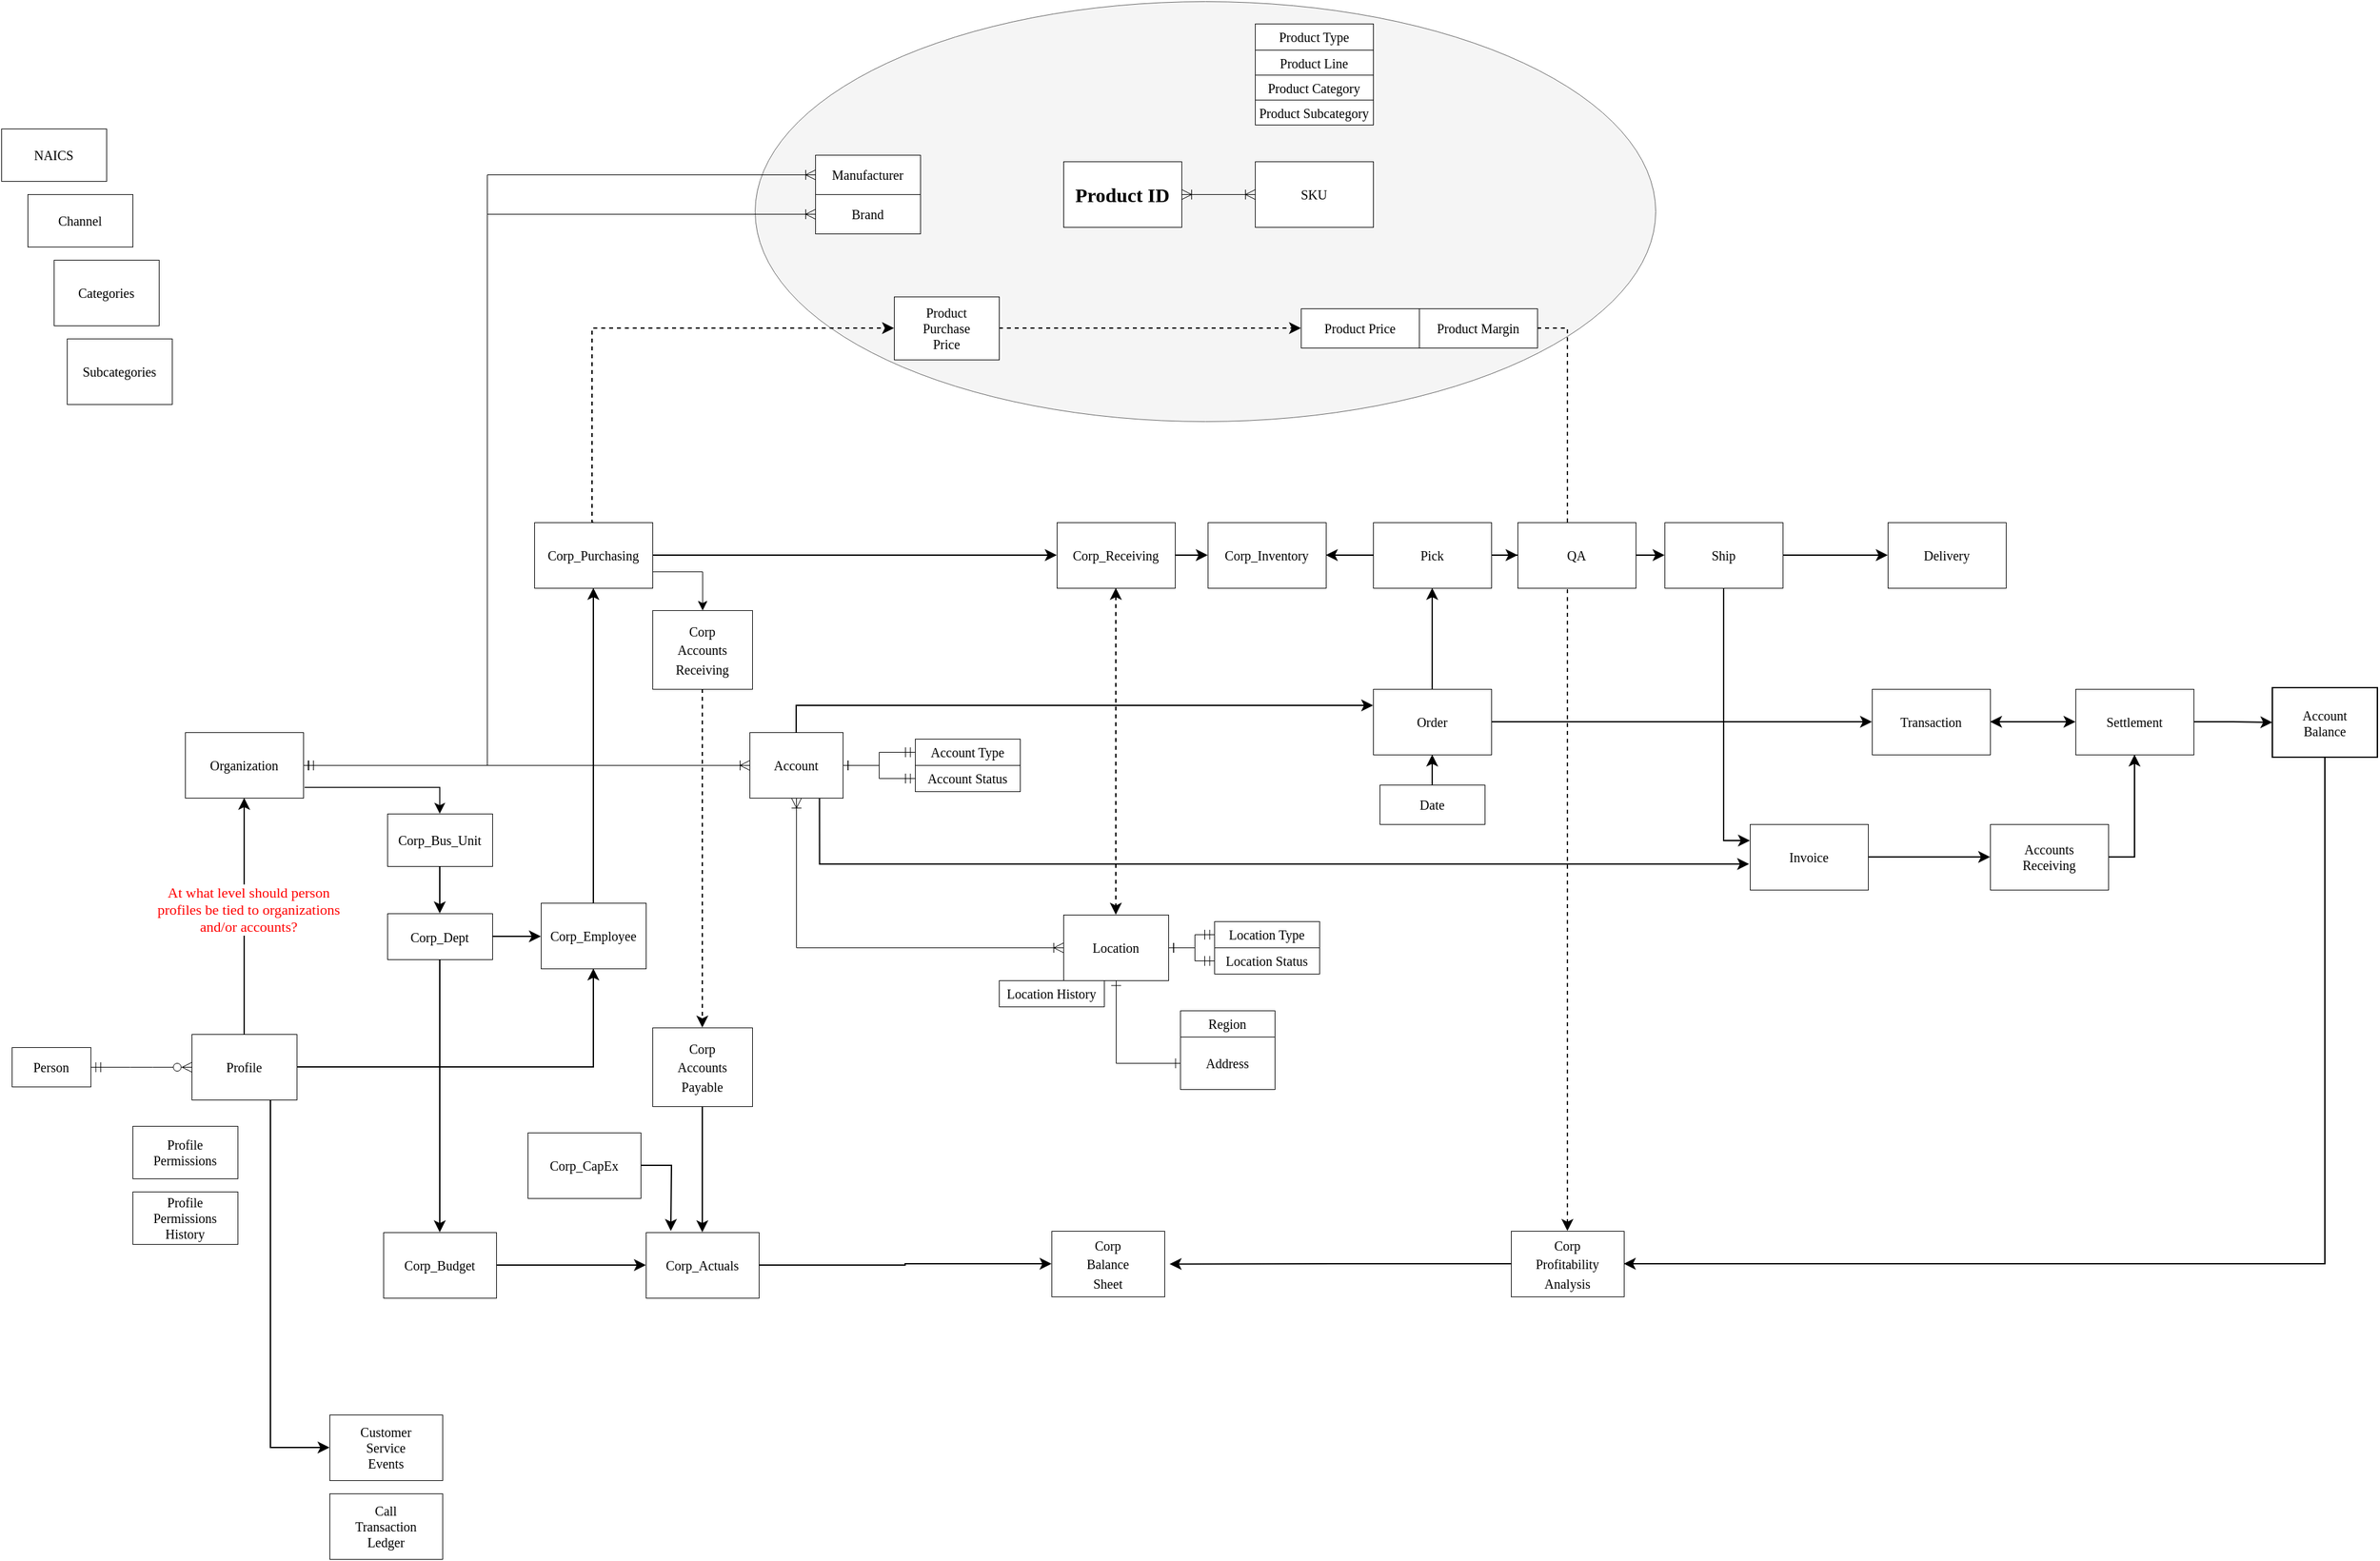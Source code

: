 <mxfile version="24.7.6">
  <diagram name="Conceptual-DM" id="KIrqLjhTBJLKY9A5fa0m">
    <mxGraphModel dx="1358" dy="1911" grid="1" gridSize="10" guides="1" tooltips="1" connect="1" arrows="1" fold="1" page="1" pageScale="1" pageWidth="850" pageHeight="1100" math="0" shadow="0">
      <root>
        <mxCell id="0" />
        <mxCell id="1" parent="0" />
        <mxCell id="O6WFtST-XG4hHvZRbEac-126" value="" style="ellipse;whiteSpace=wrap;html=1;fillColor=#f5f5f5;fontColor=#333333;strokeColor=#666666;strokeWidth=0.5;" vertex="1" parent="1">
          <mxGeometry x="844" y="-777" width="686" height="320" as="geometry" />
        </mxCell>
        <mxCell id="O6WFtST-XG4hHvZRbEac-144" style="edgeStyle=orthogonalEdgeStyle;rounded=0;orthogonalLoop=1;jettySize=auto;html=1;entryX=0;entryY=0.5;entryDx=0;entryDy=0;strokeWidth=0.5;endArrow=ERoneToMany;endFill=0;startArrow=ERoneToMany;startFill=0;" edge="1" parent="1" source="O6WFtST-XG4hHvZRbEac-8" target="O6WFtST-XG4hHvZRbEac-24">
          <mxGeometry relative="1" as="geometry" />
        </mxCell>
        <mxCell id="O6WFtST-XG4hHvZRbEac-8" value="&lt;b&gt;&lt;font style=&quot;font-size: 15px;&quot;&gt;Product ID&lt;/font&gt;&lt;/b&gt;" style="rounded=0;whiteSpace=wrap;html=1;strokeWidth=0.5;fontStyle=0;fontSize=10;fontFamily=Times New Roman;" vertex="1" parent="1">
          <mxGeometry x="1079" y="-655" width="90" height="50" as="geometry" />
        </mxCell>
        <mxCell id="O6WFtST-XG4hHvZRbEac-46" style="edgeStyle=orthogonalEdgeStyle;rounded=0;orthogonalLoop=1;jettySize=auto;html=1;exitX=1;exitY=0.5;exitDx=0;exitDy=0;entryX=0;entryY=0.5;entryDx=0;entryDy=0;startArrow=ERmandOne;startFill=0;endArrow=ERoneToMany;endFill=0;strokeWidth=0.5;" edge="1" parent="1" source="O6WFtST-XG4hHvZRbEac-9" target="O6WFtST-XG4hHvZRbEac-13">
          <mxGeometry relative="1" as="geometry" />
        </mxCell>
        <mxCell id="O6WFtST-XG4hHvZRbEac-71" style="edgeStyle=orthogonalEdgeStyle;rounded=0;orthogonalLoop=1;jettySize=auto;html=1;exitX=1.011;exitY=0.84;exitDx=0;exitDy=0;entryX=0.5;entryY=0;entryDx=0;entryDy=0;strokeWidth=0.75;exitPerimeter=0;" edge="1" parent="1" source="O6WFtST-XG4hHvZRbEac-9" target="O6WFtST-XG4hHvZRbEac-27">
          <mxGeometry relative="1" as="geometry" />
        </mxCell>
        <mxCell id="O6WFtST-XG4hHvZRbEac-9" value="Organization" style="rounded=0;whiteSpace=wrap;html=1;strokeWidth=0.5;fontStyle=0;fontSize=10;fontFamily=Times New Roman;" vertex="1" parent="1">
          <mxGeometry x="410" y="-220" width="90" height="50" as="geometry" />
        </mxCell>
        <mxCell id="O6WFtST-XG4hHvZRbEac-10" value="Person" style="rounded=0;whiteSpace=wrap;html=1;strokeWidth=0.5;fontStyle=0;fontSize=10;fontFamily=Times New Roman;" vertex="1" parent="1">
          <mxGeometry x="278" y="20" width="60" height="30" as="geometry" />
        </mxCell>
        <mxCell id="O6WFtST-XG4hHvZRbEac-87" style="edgeStyle=orthogonalEdgeStyle;rounded=0;orthogonalLoop=1;jettySize=auto;html=1;entryX=0.5;entryY=1;entryDx=0;entryDy=0;" edge="1" parent="1" source="O6WFtST-XG4hHvZRbEac-12" target="O6WFtST-XG4hHvZRbEac-9">
          <mxGeometry relative="1" as="geometry" />
        </mxCell>
        <mxCell id="O6WFtST-XG4hHvZRbEac-88" value="&lt;font color=&quot;#ff0000&quot; face=&quot;Times New Roman&quot;&gt;At what level should person &lt;br&gt;profiles be tied to organizations&lt;br&gt; and/or accounts?&lt;br&gt;&lt;/font&gt;" style="edgeLabel;html=1;align=center;verticalAlign=middle;resizable=0;points=[];" vertex="1" connectable="0" parent="O6WFtST-XG4hHvZRbEac-87">
          <mxGeometry x="0.058" y="-3" relative="1" as="geometry">
            <mxPoint as="offset" />
          </mxGeometry>
        </mxCell>
        <mxCell id="O6WFtST-XG4hHvZRbEac-92" style="edgeStyle=orthogonalEdgeStyle;rounded=0;orthogonalLoop=1;jettySize=auto;html=1;entryX=0.5;entryY=1;entryDx=0;entryDy=0;" edge="1" parent="1" source="O6WFtST-XG4hHvZRbEac-12" target="O6WFtST-XG4hHvZRbEac-25">
          <mxGeometry relative="1" as="geometry" />
        </mxCell>
        <mxCell id="O6WFtST-XG4hHvZRbEac-157" style="edgeStyle=orthogonalEdgeStyle;rounded=0;orthogonalLoop=1;jettySize=auto;html=1;exitX=0.75;exitY=1;exitDx=0;exitDy=0;entryX=0;entryY=0.5;entryDx=0;entryDy=0;" edge="1" parent="1" source="O6WFtST-XG4hHvZRbEac-12" target="O6WFtST-XG4hHvZRbEac-158">
          <mxGeometry relative="1" as="geometry">
            <mxPoint x="474.8" y="330" as="targetPoint" />
          </mxGeometry>
        </mxCell>
        <mxCell id="O6WFtST-XG4hHvZRbEac-12" value="Profile" style="rounded=0;whiteSpace=wrap;html=1;strokeWidth=0.5;fontStyle=0;fontSize=10;fontFamily=Times New Roman;" vertex="1" parent="1">
          <mxGeometry x="415" y="10" width="80" height="50" as="geometry" />
        </mxCell>
        <mxCell id="O6WFtST-XG4hHvZRbEac-49" style="edgeStyle=orthogonalEdgeStyle;rounded=0;orthogonalLoop=1;jettySize=auto;html=1;exitX=1;exitY=0.5;exitDx=0;exitDy=0;startArrow=ERone;startFill=0;strokeWidth=0.5;endArrow=ERmandOne;endFill=0;" edge="1" parent="1" source="O6WFtST-XG4hHvZRbEac-13" target="O6WFtST-XG4hHvZRbEac-41">
          <mxGeometry relative="1" as="geometry" />
        </mxCell>
        <mxCell id="O6WFtST-XG4hHvZRbEac-82" style="edgeStyle=orthogonalEdgeStyle;rounded=0;orthogonalLoop=1;jettySize=auto;html=1;entryX=0;entryY=0.5;entryDx=0;entryDy=0;startArrow=ERoneToMany;startFill=0;endArrow=ERoneToMany;endFill=0;strokeWidth=0.5;exitX=0.5;exitY=1;exitDx=0;exitDy=0;" edge="1" parent="1" source="O6WFtST-XG4hHvZRbEac-13" target="O6WFtST-XG4hHvZRbEac-63">
          <mxGeometry relative="1" as="geometry">
            <mxPoint x="880" y="-90" as="sourcePoint" />
          </mxGeometry>
        </mxCell>
        <mxCell id="O6WFtST-XG4hHvZRbEac-115" style="edgeStyle=orthogonalEdgeStyle;rounded=0;orthogonalLoop=1;jettySize=auto;html=1;exitX=0.5;exitY=0;exitDx=0;exitDy=0;entryX=0;entryY=0.25;entryDx=0;entryDy=0;" edge="1" parent="1" source="O6WFtST-XG4hHvZRbEac-13" target="O6WFtST-XG4hHvZRbEac-36">
          <mxGeometry relative="1" as="geometry" />
        </mxCell>
        <mxCell id="O6WFtST-XG4hHvZRbEac-13" value="Account" style="rounded=0;whiteSpace=wrap;html=1;strokeWidth=0.5;fontStyle=0;fontSize=10;fontFamily=Times New Roman;" vertex="1" parent="1">
          <mxGeometry x="840" y="-220" width="71" height="50" as="geometry" />
        </mxCell>
        <mxCell id="O6WFtST-XG4hHvZRbEac-16" value="Categories" style="rounded=0;whiteSpace=wrap;html=1;strokeWidth=0.5;fontStyle=0;fontSize=10;fontFamily=Times New Roman;" vertex="1" parent="1">
          <mxGeometry x="310" y="-580" width="80" height="50" as="geometry" />
        </mxCell>
        <mxCell id="O6WFtST-XG4hHvZRbEac-17" value="Brand" style="rounded=0;whiteSpace=wrap;html=1;strokeWidth=0.5;fontStyle=0;fontSize=10;fontFamily=Times New Roman;" vertex="1" parent="1">
          <mxGeometry x="890" y="-630" width="80" height="30" as="geometry" />
        </mxCell>
        <mxCell id="O6WFtST-XG4hHvZRbEac-18" value="Manufacturer" style="rounded=0;whiteSpace=wrap;html=1;strokeWidth=0.5;fontStyle=0;fontSize=10;fontFamily=Times New Roman;" vertex="1" parent="1">
          <mxGeometry x="890" y="-660" width="80" height="30" as="geometry" />
        </mxCell>
        <mxCell id="O6WFtST-XG4hHvZRbEac-20" value="" style="edgeStyle=entityRelationEdgeStyle;fontSize=12;html=1;endArrow=ERzeroToMany;startArrow=ERmandOne;rounded=0;strokeWidth=0.5;exitX=1;exitY=0.5;exitDx=0;exitDy=0;entryX=0;entryY=0.5;entryDx=0;entryDy=0;" edge="1" parent="1" source="O6WFtST-XG4hHvZRbEac-10" target="O6WFtST-XG4hHvZRbEac-12">
          <mxGeometry width="100" height="100" relative="1" as="geometry">
            <mxPoint x="350" y="220" as="sourcePoint" />
            <mxPoint x="450" y="120" as="targetPoint" />
          </mxGeometry>
        </mxCell>
        <mxCell id="O6WFtST-XG4hHvZRbEac-21" value="NAICS" style="rounded=0;whiteSpace=wrap;html=1;strokeWidth=0.5;fontStyle=0;fontSize=10;fontFamily=Times New Roman;" vertex="1" parent="1">
          <mxGeometry x="270" y="-680" width="80" height="40" as="geometry" />
        </mxCell>
        <mxCell id="O6WFtST-XG4hHvZRbEac-22" value="Address" style="rounded=0;whiteSpace=wrap;html=1;strokeWidth=0.5;fontStyle=0;fontSize=10;fontFamily=Times New Roman;" vertex="1" parent="1">
          <mxGeometry x="1168" y="12" width="72" height="40" as="geometry" />
        </mxCell>
        <mxCell id="O6WFtST-XG4hHvZRbEac-23" value="Subcategories" style="rounded=0;whiteSpace=wrap;html=1;strokeWidth=0.5;fontStyle=0;fontSize=10;fontFamily=Times New Roman;" vertex="1" parent="1">
          <mxGeometry x="320" y="-520" width="80" height="50" as="geometry" />
        </mxCell>
        <mxCell id="O6WFtST-XG4hHvZRbEac-24" value="SKU" style="rounded=0;whiteSpace=wrap;html=1;strokeWidth=0.5;fontStyle=0;fontSize=10;fontFamily=Times New Roman;" vertex="1" parent="1">
          <mxGeometry x="1225" y="-655" width="90" height="50" as="geometry" />
        </mxCell>
        <mxCell id="O6WFtST-XG4hHvZRbEac-93" style="edgeStyle=orthogonalEdgeStyle;rounded=0;orthogonalLoop=1;jettySize=auto;html=1;entryX=0.5;entryY=1;entryDx=0;entryDy=0;" edge="1" parent="1" source="O6WFtST-XG4hHvZRbEac-25" target="O6WFtST-XG4hHvZRbEac-30">
          <mxGeometry relative="1" as="geometry" />
        </mxCell>
        <mxCell id="O6WFtST-XG4hHvZRbEac-25" value="Corp_Employee" style="rounded=0;whiteSpace=wrap;html=1;strokeWidth=0.5;fontStyle=0;fontSize=10;fontFamily=Times New Roman;" vertex="1" parent="1">
          <mxGeometry x="681" y="-90" width="80" height="50" as="geometry" />
        </mxCell>
        <mxCell id="O6WFtST-XG4hHvZRbEac-91" style="edgeStyle=orthogonalEdgeStyle;rounded=0;orthogonalLoop=1;jettySize=auto;html=1;exitX=1;exitY=0.5;exitDx=0;exitDy=0;entryX=0;entryY=0.5;entryDx=0;entryDy=0;" edge="1" parent="1" source="O6WFtST-XG4hHvZRbEac-26" target="O6WFtST-XG4hHvZRbEac-25">
          <mxGeometry relative="1" as="geometry" />
        </mxCell>
        <mxCell id="O6WFtST-XG4hHvZRbEac-130" style="edgeStyle=orthogonalEdgeStyle;rounded=0;orthogonalLoop=1;jettySize=auto;html=1;" edge="1" parent="1" source="O6WFtST-XG4hHvZRbEac-26" target="O6WFtST-XG4hHvZRbEac-131">
          <mxGeometry relative="1" as="geometry">
            <mxPoint x="604" y="290" as="targetPoint" />
          </mxGeometry>
        </mxCell>
        <mxCell id="O6WFtST-XG4hHvZRbEac-26" value="Corp_Dept" style="rounded=0;whiteSpace=wrap;html=1;strokeWidth=0.5;fontStyle=0;fontSize=10;fontFamily=Times New Roman;" vertex="1" parent="1">
          <mxGeometry x="564" y="-82" width="80" height="35" as="geometry" />
        </mxCell>
        <mxCell id="O6WFtST-XG4hHvZRbEac-90" style="edgeStyle=orthogonalEdgeStyle;rounded=0;orthogonalLoop=1;jettySize=auto;html=1;exitX=0.5;exitY=1;exitDx=0;exitDy=0;entryX=0.5;entryY=0;entryDx=0;entryDy=0;" edge="1" parent="1" source="O6WFtST-XG4hHvZRbEac-27" target="O6WFtST-XG4hHvZRbEac-26">
          <mxGeometry relative="1" as="geometry" />
        </mxCell>
        <mxCell id="O6WFtST-XG4hHvZRbEac-27" value="Corp_Bus_Unit" style="rounded=0;whiteSpace=wrap;html=1;strokeWidth=0.5;fontStyle=0;fontSize=10;fontFamily=Times New Roman;" vertex="1" parent="1">
          <mxGeometry x="564" y="-158" width="80" height="40" as="geometry" />
        </mxCell>
        <mxCell id="O6WFtST-XG4hHvZRbEac-28" value="Channel" style="rounded=0;whiteSpace=wrap;html=1;strokeWidth=0.5;fontStyle=0;fontSize=10;fontFamily=Times New Roman;" vertex="1" parent="1">
          <mxGeometry x="290" y="-630" width="80" height="40" as="geometry" />
        </mxCell>
        <mxCell id="O6WFtST-XG4hHvZRbEac-29" value="Corp_Inventory" style="rounded=0;whiteSpace=wrap;html=1;strokeWidth=0.5;fontStyle=0;fontSize=10;fontFamily=Times New Roman;" vertex="1" parent="1">
          <mxGeometry x="1189" y="-380" width="90" height="50" as="geometry" />
        </mxCell>
        <mxCell id="O6WFtST-XG4hHvZRbEac-96" style="edgeStyle=orthogonalEdgeStyle;rounded=0;orthogonalLoop=1;jettySize=auto;html=1;exitX=1;exitY=0.5;exitDx=0;exitDy=0;entryX=0;entryY=0.5;entryDx=0;entryDy=0;" edge="1" parent="1" source="O6WFtST-XG4hHvZRbEac-30" target="O6WFtST-XG4hHvZRbEac-94">
          <mxGeometry relative="1" as="geometry" />
        </mxCell>
        <mxCell id="O6WFtST-XG4hHvZRbEac-152" style="edgeStyle=orthogonalEdgeStyle;rounded=0;orthogonalLoop=1;jettySize=auto;html=1;exitX=1;exitY=0.75;exitDx=0;exitDy=0;strokeWidth=0.5;" edge="1" parent="1" source="O6WFtST-XG4hHvZRbEac-30" target="O6WFtST-XG4hHvZRbEac-151">
          <mxGeometry relative="1" as="geometry" />
        </mxCell>
        <mxCell id="O6WFtST-XG4hHvZRbEac-30" value="Corp_Purchasing" style="rounded=0;whiteSpace=wrap;html=1;strokeWidth=0.5;fontStyle=0;fontSize=10;fontFamily=Times New Roman;" vertex="1" parent="1">
          <mxGeometry x="676" y="-380" width="90" height="50" as="geometry" />
        </mxCell>
        <mxCell id="O6WFtST-XG4hHvZRbEac-103" style="edgeStyle=orthogonalEdgeStyle;rounded=0;orthogonalLoop=1;jettySize=auto;html=1;exitX=1;exitY=0.5;exitDx=0;exitDy=0;entryX=0;entryY=0.5;entryDx=0;entryDy=0;startArrow=classic;startFill=1;" edge="1" parent="1" source="O6WFtST-XG4hHvZRbEac-31" target="O6WFtST-XG4hHvZRbEac-38">
          <mxGeometry relative="1" as="geometry" />
        </mxCell>
        <mxCell id="O6WFtST-XG4hHvZRbEac-136" style="edgeStyle=orthogonalEdgeStyle;rounded=0;orthogonalLoop=1;jettySize=auto;html=1;exitX=0.5;exitY=1;exitDx=0;exitDy=0;entryX=1;entryY=0.5;entryDx=0;entryDy=0;" edge="1" parent="1" source="O6WFtST-XG4hHvZRbEac-120" target="O6WFtST-XG4hHvZRbEac-137">
          <mxGeometry relative="1" as="geometry">
            <mxPoint x="1740.2" y="140" as="targetPoint" />
          </mxGeometry>
        </mxCell>
        <mxCell id="O6WFtST-XG4hHvZRbEac-31" value="Transaction" style="rounded=0;whiteSpace=wrap;html=1;strokeWidth=0.5;fontStyle=0;fontSize=10;fontFamily=Times New Roman;" vertex="1" parent="1">
          <mxGeometry x="1695" y="-253" width="90" height="50" as="geometry" />
        </mxCell>
        <mxCell id="O6WFtST-XG4hHvZRbEac-32" value="Region" style="rounded=0;whiteSpace=wrap;html=1;strokeWidth=0.5;fontStyle=0;fontSize=10;fontFamily=Times New Roman;" vertex="1" parent="1">
          <mxGeometry x="1168" y="-8" width="72" height="20" as="geometry" />
        </mxCell>
        <mxCell id="O6WFtST-XG4hHvZRbEac-34" value="Product Type" style="rounded=0;whiteSpace=wrap;html=1;strokeWidth=0.5;fontStyle=0;fontSize=10;fontFamily=Times New Roman;" vertex="1" parent="1">
          <mxGeometry x="1225" y="-760" width="90" height="20" as="geometry" />
        </mxCell>
        <mxCell id="O6WFtST-XG4hHvZRbEac-35" value="Product Line" style="rounded=0;whiteSpace=wrap;html=1;strokeWidth=0.5;fontStyle=0;fontSize=10;fontFamily=Times New Roman;" vertex="1" parent="1">
          <mxGeometry x="1225" y="-740" width="90" height="19" as="geometry" />
        </mxCell>
        <mxCell id="O6WFtST-XG4hHvZRbEac-102" style="edgeStyle=orthogonalEdgeStyle;rounded=0;orthogonalLoop=1;jettySize=auto;html=1;exitX=1;exitY=0.5;exitDx=0;exitDy=0;entryX=0;entryY=0.5;entryDx=0;entryDy=0;" edge="1" parent="1" source="O6WFtST-XG4hHvZRbEac-36" target="O6WFtST-XG4hHvZRbEac-31">
          <mxGeometry relative="1" as="geometry" />
        </mxCell>
        <mxCell id="O6WFtST-XG4hHvZRbEac-106" style="edgeStyle=orthogonalEdgeStyle;rounded=0;orthogonalLoop=1;jettySize=auto;html=1;exitX=0.5;exitY=0;exitDx=0;exitDy=0;entryX=0.5;entryY=1;entryDx=0;entryDy=0;" edge="1" parent="1" source="O6WFtST-XG4hHvZRbEac-36" target="O6WFtST-XG4hHvZRbEac-100">
          <mxGeometry relative="1" as="geometry" />
        </mxCell>
        <mxCell id="O6WFtST-XG4hHvZRbEac-36" value="Order" style="rounded=0;whiteSpace=wrap;html=1;strokeWidth=0.5;fontStyle=0;fontSize=10;fontFamily=Times New Roman;" vertex="1" parent="1">
          <mxGeometry x="1315" y="-253" width="90" height="50" as="geometry" />
        </mxCell>
        <mxCell id="O6WFtST-XG4hHvZRbEac-112" value="" style="edgeStyle=orthogonalEdgeStyle;rounded=0;orthogonalLoop=1;jettySize=auto;html=1;" edge="1" parent="1" source="O6WFtST-XG4hHvZRbEac-37" target="O6WFtST-XG4hHvZRbEac-111">
          <mxGeometry relative="1" as="geometry" />
        </mxCell>
        <mxCell id="O6WFtST-XG4hHvZRbEac-37" value="Invoice" style="rounded=0;whiteSpace=wrap;html=1;strokeWidth=0.5;fontStyle=0;fontSize=10;fontFamily=Times New Roman;" vertex="1" parent="1">
          <mxGeometry x="1602" y="-150" width="90" height="50" as="geometry" />
        </mxCell>
        <mxCell id="O6WFtST-XG4hHvZRbEac-119" style="edgeStyle=orthogonalEdgeStyle;rounded=0;orthogonalLoop=1;jettySize=auto;html=1;exitX=1;exitY=0.5;exitDx=0;exitDy=0;" edge="1" parent="1" source="O6WFtST-XG4hHvZRbEac-38" target="O6WFtST-XG4hHvZRbEac-120">
          <mxGeometry relative="1" as="geometry">
            <mxPoint x="1980" y="-227.6" as="targetPoint" />
          </mxGeometry>
        </mxCell>
        <mxCell id="O6WFtST-XG4hHvZRbEac-38" value="Settlement" style="rounded=0;whiteSpace=wrap;html=1;strokeWidth=0.5;fontStyle=0;fontSize=10;fontFamily=Times New Roman;" vertex="1" parent="1">
          <mxGeometry x="1850" y="-253" width="90" height="50" as="geometry" />
        </mxCell>
        <mxCell id="O6WFtST-XG4hHvZRbEac-41" value="Account Type" style="rounded=0;whiteSpace=wrap;html=1;strokeWidth=0.5;fontStyle=0;fontSize=10;fontFamily=Times New Roman;" vertex="1" parent="1">
          <mxGeometry x="966" y="-215" width="80" height="20" as="geometry" />
        </mxCell>
        <mxCell id="O6WFtST-XG4hHvZRbEac-117" style="edgeStyle=orthogonalEdgeStyle;rounded=0;orthogonalLoop=1;jettySize=auto;html=1;" edge="1" parent="1" source="O6WFtST-XG4hHvZRbEac-42" target="O6WFtST-XG4hHvZRbEac-36">
          <mxGeometry relative="1" as="geometry" />
        </mxCell>
        <mxCell id="O6WFtST-XG4hHvZRbEac-42" value="Date" style="rounded=0;whiteSpace=wrap;html=1;strokeWidth=0.5;fontStyle=0;fontSize=10;fontFamily=Times New Roman;" vertex="1" parent="1">
          <mxGeometry x="1320" y="-180" width="80" height="30" as="geometry" />
        </mxCell>
        <mxCell id="O6WFtST-XG4hHvZRbEac-47" style="edgeStyle=orthogonalEdgeStyle;rounded=0;orthogonalLoop=1;jettySize=auto;html=1;startArrow=ERmandOne;startFill=0;endArrow=ERoneToMany;endFill=0;strokeWidth=0.5;exitX=1;exitY=0.5;exitDx=0;exitDy=0;entryX=0;entryY=0.5;entryDx=0;entryDy=0;" edge="1" parent="1" source="O6WFtST-XG4hHvZRbEac-9" target="O6WFtST-XG4hHvZRbEac-17">
          <mxGeometry relative="1" as="geometry">
            <mxPoint x="570" y="-220" as="sourcePoint" />
            <mxPoint x="800" y="-620" as="targetPoint" />
            <Array as="points">
              <mxPoint x="640" y="-195" />
              <mxPoint x="640" y="-615" />
            </Array>
          </mxGeometry>
        </mxCell>
        <mxCell id="O6WFtST-XG4hHvZRbEac-48" style="edgeStyle=orthogonalEdgeStyle;rounded=0;orthogonalLoop=1;jettySize=auto;html=1;entryX=0;entryY=0.5;entryDx=0;entryDy=0;startArrow=ERmandOne;startFill=0;endArrow=ERoneToMany;endFill=0;strokeWidth=0.5;exitX=1;exitY=0.5;exitDx=0;exitDy=0;" edge="1" parent="1" source="O6WFtST-XG4hHvZRbEac-9" target="O6WFtST-XG4hHvZRbEac-18">
          <mxGeometry relative="1" as="geometry">
            <mxPoint x="510" y="-185" as="sourcePoint" />
            <mxPoint x="569" y="-80" as="targetPoint" />
            <Array as="points">
              <mxPoint x="640" y="-195" />
              <mxPoint x="640" y="-645" />
            </Array>
          </mxGeometry>
        </mxCell>
        <mxCell id="O6WFtST-XG4hHvZRbEac-50" style="edgeStyle=orthogonalEdgeStyle;rounded=0;orthogonalLoop=1;jettySize=auto;html=1;exitX=1;exitY=0.5;exitDx=0;exitDy=0;startArrow=ERone;startFill=0;strokeWidth=0.5;endArrow=ERmandOne;endFill=0;" edge="1" parent="1" target="O6WFtST-XG4hHvZRbEac-51" source="O6WFtST-XG4hHvZRbEac-13">
          <mxGeometry relative="1" as="geometry">
            <mxPoint x="930" y="-185" as="sourcePoint" />
          </mxGeometry>
        </mxCell>
        <mxCell id="O6WFtST-XG4hHvZRbEac-51" value="Account Status" style="rounded=0;whiteSpace=wrap;html=1;strokeWidth=0.5;fontStyle=0;fontSize=10;fontFamily=Times New Roman;" vertex="1" parent="1">
          <mxGeometry x="966" y="-195" width="80" height="20" as="geometry" />
        </mxCell>
        <mxCell id="O6WFtST-XG4hHvZRbEac-62" style="edgeStyle=orthogonalEdgeStyle;rounded=0;orthogonalLoop=1;jettySize=auto;html=1;exitX=1;exitY=0.5;exitDx=0;exitDy=0;startArrow=ERone;startFill=0;strokeWidth=0.5;endArrow=ERmandOne;endFill=0;" edge="1" parent="1" source="O6WFtST-XG4hHvZRbEac-63" target="O6WFtST-XG4hHvZRbEac-64">
          <mxGeometry relative="1" as="geometry" />
        </mxCell>
        <mxCell id="O6WFtST-XG4hHvZRbEac-83" style="edgeStyle=orthogonalEdgeStyle;rounded=0;orthogonalLoop=1;jettySize=auto;html=1;exitX=0.5;exitY=1;exitDx=0;exitDy=0;entryX=0;entryY=0.5;entryDx=0;entryDy=0;strokeWidth=0.5;startArrow=ERone;startFill=0;endArrow=ERone;endFill=0;" edge="1" parent="1" source="O6WFtST-XG4hHvZRbEac-63" target="O6WFtST-XG4hHvZRbEac-22">
          <mxGeometry relative="1" as="geometry" />
        </mxCell>
        <mxCell id="O6WFtST-XG4hHvZRbEac-63" value="Location" style="rounded=0;whiteSpace=wrap;html=1;strokeWidth=0.5;fontStyle=0;fontSize=10;fontFamily=Times New Roman;" vertex="1" parent="1">
          <mxGeometry x="1079" y="-81" width="80" height="50" as="geometry" />
        </mxCell>
        <mxCell id="O6WFtST-XG4hHvZRbEac-64" value="Location Type" style="rounded=0;whiteSpace=wrap;html=1;strokeWidth=0.5;fontStyle=0;fontSize=10;fontFamily=Times New Roman;" vertex="1" parent="1">
          <mxGeometry x="1194" y="-76" width="80" height="20" as="geometry" />
        </mxCell>
        <mxCell id="O6WFtST-XG4hHvZRbEac-65" style="edgeStyle=orthogonalEdgeStyle;rounded=0;orthogonalLoop=1;jettySize=auto;html=1;exitX=1;exitY=0.5;exitDx=0;exitDy=0;startArrow=ERone;startFill=0;strokeWidth=0.5;endArrow=ERmandOne;endFill=0;" edge="1" parent="1" source="O6WFtST-XG4hHvZRbEac-63" target="O6WFtST-XG4hHvZRbEac-66">
          <mxGeometry relative="1" as="geometry">
            <mxPoint x="1169" y="-46" as="sourcePoint" />
          </mxGeometry>
        </mxCell>
        <mxCell id="O6WFtST-XG4hHvZRbEac-66" value="Location Status" style="rounded=0;whiteSpace=wrap;html=1;strokeWidth=0.5;fontStyle=0;fontSize=10;fontFamily=Times New Roman;" vertex="1" parent="1">
          <mxGeometry x="1194" y="-56" width="80" height="20" as="geometry" />
        </mxCell>
        <mxCell id="O6WFtST-XG4hHvZRbEac-84" value="Location History" style="rounded=0;whiteSpace=wrap;html=1;strokeWidth=0.5;fontStyle=0;fontSize=10;fontFamily=Times New Roman;" vertex="1" parent="1">
          <mxGeometry x="1030" y="-31" width="80" height="20" as="geometry" />
        </mxCell>
        <mxCell id="O6WFtST-XG4hHvZRbEac-89" value="Profile&lt;br&gt;Permissions&lt;br&gt;History" style="rounded=0;whiteSpace=wrap;html=1;strokeWidth=0.5;fontStyle=0;fontSize=10;fontFamily=Times New Roman;" vertex="1" parent="1">
          <mxGeometry x="370" y="130" width="80" height="40" as="geometry" />
        </mxCell>
        <mxCell id="O6WFtST-XG4hHvZRbEac-95" style="edgeStyle=orthogonalEdgeStyle;rounded=0;orthogonalLoop=1;jettySize=auto;html=1;entryX=0;entryY=0.5;entryDx=0;entryDy=0;" edge="1" parent="1" source="O6WFtST-XG4hHvZRbEac-94" target="O6WFtST-XG4hHvZRbEac-29">
          <mxGeometry relative="1" as="geometry" />
        </mxCell>
        <mxCell id="O6WFtST-XG4hHvZRbEac-97" style="edgeStyle=orthogonalEdgeStyle;rounded=0;orthogonalLoop=1;jettySize=auto;html=1;entryX=0.5;entryY=0;entryDx=0;entryDy=0;startArrow=classic;startFill=1;dashed=1;" edge="1" parent="1" source="O6WFtST-XG4hHvZRbEac-94" target="O6WFtST-XG4hHvZRbEac-63">
          <mxGeometry relative="1" as="geometry" />
        </mxCell>
        <mxCell id="O6WFtST-XG4hHvZRbEac-94" value="Corp_Receiving" style="rounded=0;whiteSpace=wrap;html=1;strokeWidth=0.5;fontStyle=0;fontSize=10;fontFamily=Times New Roman;" vertex="1" parent="1">
          <mxGeometry x="1074" y="-380" width="90" height="50" as="geometry" />
        </mxCell>
        <mxCell id="O6WFtST-XG4hHvZRbEac-105" style="edgeStyle=orthogonalEdgeStyle;rounded=0;orthogonalLoop=1;jettySize=auto;html=1;exitX=0;exitY=0.5;exitDx=0;exitDy=0;entryX=1;entryY=0.5;entryDx=0;entryDy=0;" edge="1" parent="1" source="O6WFtST-XG4hHvZRbEac-100" target="O6WFtST-XG4hHvZRbEac-29">
          <mxGeometry relative="1" as="geometry" />
        </mxCell>
        <mxCell id="O6WFtST-XG4hHvZRbEac-128" value="" style="edgeStyle=orthogonalEdgeStyle;rounded=0;orthogonalLoop=1;jettySize=auto;html=1;" edge="1" parent="1" source="O6WFtST-XG4hHvZRbEac-100" target="O6WFtST-XG4hHvZRbEac-127">
          <mxGeometry relative="1" as="geometry" />
        </mxCell>
        <mxCell id="O6WFtST-XG4hHvZRbEac-100" value="Pick" style="rounded=0;whiteSpace=wrap;html=1;strokeWidth=0.5;fontStyle=0;fontSize=10;fontFamily=Times New Roman;" vertex="1" parent="1">
          <mxGeometry x="1315" y="-380" width="90" height="50" as="geometry" />
        </mxCell>
        <mxCell id="O6WFtST-XG4hHvZRbEac-109" style="edgeStyle=orthogonalEdgeStyle;rounded=0;orthogonalLoop=1;jettySize=auto;html=1;exitX=1;exitY=0.5;exitDx=0;exitDy=0;entryX=0;entryY=0.5;entryDx=0;entryDy=0;" edge="1" parent="1" source="O6WFtST-XG4hHvZRbEac-101" target="O6WFtST-XG4hHvZRbEac-108">
          <mxGeometry relative="1" as="geometry" />
        </mxCell>
        <mxCell id="O6WFtST-XG4hHvZRbEac-101" value="Ship" style="rounded=0;whiteSpace=wrap;html=1;strokeWidth=0.5;fontStyle=0;fontSize=10;fontFamily=Times New Roman;" vertex="1" parent="1">
          <mxGeometry x="1537" y="-380" width="90" height="50" as="geometry" />
        </mxCell>
        <mxCell id="O6WFtST-XG4hHvZRbEac-108" value="Delivery" style="rounded=0;whiteSpace=wrap;html=1;strokeWidth=0.5;fontStyle=0;fontSize=10;fontFamily=Times New Roman;" vertex="1" parent="1">
          <mxGeometry x="1707" y="-380" width="90" height="50" as="geometry" />
        </mxCell>
        <mxCell id="O6WFtST-XG4hHvZRbEac-110" style="edgeStyle=orthogonalEdgeStyle;rounded=0;orthogonalLoop=1;jettySize=auto;html=1;exitX=0.5;exitY=1;exitDx=0;exitDy=0;entryX=0;entryY=0.25;entryDx=0;entryDy=0;" edge="1" parent="1" source="O6WFtST-XG4hHvZRbEac-101" target="O6WFtST-XG4hHvZRbEac-37">
          <mxGeometry relative="1" as="geometry">
            <mxPoint x="1577" y="-120" as="targetPoint" />
          </mxGeometry>
        </mxCell>
        <mxCell id="O6WFtST-XG4hHvZRbEac-114" style="edgeStyle=orthogonalEdgeStyle;rounded=0;orthogonalLoop=1;jettySize=auto;html=1;exitX=1;exitY=0.5;exitDx=0;exitDy=0;entryX=0.5;entryY=1;entryDx=0;entryDy=0;" edge="1" parent="1" source="O6WFtST-XG4hHvZRbEac-111" target="O6WFtST-XG4hHvZRbEac-38">
          <mxGeometry relative="1" as="geometry">
            <mxPoint x="1890.2" y="-200" as="targetPoint" />
          </mxGeometry>
        </mxCell>
        <mxCell id="O6WFtST-XG4hHvZRbEac-111" value="Accounts&lt;br&gt;Receiving" style="rounded=0;whiteSpace=wrap;html=1;strokeWidth=0.5;fontStyle=0;fontSize=10;fontFamily=Times New Roman;" vertex="1" parent="1">
          <mxGeometry x="1785" y="-150" width="90" height="50" as="geometry" />
        </mxCell>
        <mxCell id="O6WFtST-XG4hHvZRbEac-113" style="edgeStyle=orthogonalEdgeStyle;rounded=0;orthogonalLoop=1;jettySize=auto;html=1;exitX=0.75;exitY=1;exitDx=0;exitDy=0;entryX=-0.007;entryY=0.608;entryDx=0;entryDy=0;entryPerimeter=0;" edge="1" parent="1" source="O6WFtST-XG4hHvZRbEac-13" target="O6WFtST-XG4hHvZRbEac-37">
          <mxGeometry relative="1" as="geometry" />
        </mxCell>
        <mxCell id="O6WFtST-XG4hHvZRbEac-116" value="Profile&lt;br&gt;Permissions" style="rounded=0;whiteSpace=wrap;html=1;strokeWidth=0.5;fontStyle=0;fontSize=10;fontFamily=Times New Roman;" vertex="1" parent="1">
          <mxGeometry x="370" y="80" width="80" height="40" as="geometry" />
        </mxCell>
        <mxCell id="O6WFtST-XG4hHvZRbEac-120" value="Account&lt;br&gt;Balance" style="rounded=0;whiteSpace=wrap;html=1;fontFamily=Times New Roman;fontSize=10;" vertex="1" parent="1">
          <mxGeometry x="2000" y="-254" width="80" height="53" as="geometry" />
        </mxCell>
        <mxCell id="O6WFtST-XG4hHvZRbEac-124" style="edgeStyle=orthogonalEdgeStyle;rounded=0;orthogonalLoop=1;jettySize=auto;html=1;exitX=0.5;exitY=0;exitDx=0;exitDy=0;dashed=1;entryX=0;entryY=0.5;entryDx=0;entryDy=0;" edge="1" parent="1" source="O6WFtST-XG4hHvZRbEac-30" target="O6WFtST-XG4hHvZRbEac-139">
          <mxGeometry relative="1" as="geometry">
            <mxPoint x="870" y="-450" as="targetPoint" />
            <Array as="points">
              <mxPoint x="720" y="-380" />
              <mxPoint x="720" y="-528" />
            </Array>
          </mxGeometry>
        </mxCell>
        <mxCell id="O6WFtST-XG4hHvZRbEac-129" value="" style="edgeStyle=orthogonalEdgeStyle;rounded=0;orthogonalLoop=1;jettySize=auto;html=1;" edge="1" parent="1" source="O6WFtST-XG4hHvZRbEac-127" target="O6WFtST-XG4hHvZRbEac-101">
          <mxGeometry relative="1" as="geometry" />
        </mxCell>
        <mxCell id="O6WFtST-XG4hHvZRbEac-135" style="edgeStyle=orthogonalEdgeStyle;rounded=0;orthogonalLoop=1;jettySize=auto;html=1;exitX=1;exitY=0.5;exitDx=0;exitDy=0;entryX=0;entryY=0.5;entryDx=0;entryDy=0;" edge="1" parent="1" source="O6WFtST-XG4hHvZRbEac-131" target="O6WFtST-XG4hHvZRbEac-132">
          <mxGeometry relative="1" as="geometry" />
        </mxCell>
        <mxCell id="O6WFtST-XG4hHvZRbEac-131" value="&lt;font face=&quot;Times New Roman&quot; style=&quot;font-size: 10px;&quot;&gt;Corp_Budget&lt;/font&gt;" style="rounded=0;whiteSpace=wrap;html=1;strokeWidth=0.5;" vertex="1" parent="1">
          <mxGeometry x="561" y="161" width="86" height="50" as="geometry" />
        </mxCell>
        <mxCell id="O6WFtST-XG4hHvZRbEac-149" style="edgeStyle=orthogonalEdgeStyle;rounded=0;orthogonalLoop=1;jettySize=auto;html=1;exitX=1;exitY=0.5;exitDx=0;exitDy=0;entryX=0;entryY=0.5;entryDx=0;entryDy=0;" edge="1" parent="1" source="O6WFtST-XG4hHvZRbEac-132" target="O6WFtST-XG4hHvZRbEac-148">
          <mxGeometry relative="1" as="geometry" />
        </mxCell>
        <mxCell id="O6WFtST-XG4hHvZRbEac-132" value="&lt;font face=&quot;Times New Roman&quot; style=&quot;font-size: 10px;&quot;&gt;Corp_Actuals&lt;/font&gt;" style="rounded=0;whiteSpace=wrap;html=1;strokeWidth=0.5;" vertex="1" parent="1">
          <mxGeometry x="761" y="161" width="86" height="50" as="geometry" />
        </mxCell>
        <mxCell id="O6WFtST-XG4hHvZRbEac-134" style="edgeStyle=orthogonalEdgeStyle;rounded=0;orthogonalLoop=1;jettySize=auto;html=1;" edge="1" parent="1" source="O6WFtST-XG4hHvZRbEac-133">
          <mxGeometry relative="1" as="geometry">
            <mxPoint x="780" y="160" as="targetPoint" />
          </mxGeometry>
        </mxCell>
        <mxCell id="O6WFtST-XG4hHvZRbEac-133" value="&lt;font face=&quot;Times New Roman&quot; style=&quot;font-size: 10px;&quot;&gt;Corp_CapEx&lt;/font&gt;" style="rounded=0;whiteSpace=wrap;html=1;strokeWidth=0.5;" vertex="1" parent="1">
          <mxGeometry x="671" y="85" width="86" height="50" as="geometry" />
        </mxCell>
        <mxCell id="O6WFtST-XG4hHvZRbEac-150" style="edgeStyle=orthogonalEdgeStyle;rounded=0;orthogonalLoop=1;jettySize=auto;html=1;exitX=0;exitY=0.5;exitDx=0;exitDy=0;" edge="1" parent="1" source="O6WFtST-XG4hHvZRbEac-137">
          <mxGeometry relative="1" as="geometry">
            <mxPoint x="1160" y="185.2" as="targetPoint" />
          </mxGeometry>
        </mxCell>
        <mxCell id="O6WFtST-XG4hHvZRbEac-137" value="&lt;font style=&quot;font-size: 10px;&quot; face=&quot;Times New Roman&quot;&gt;Corp&lt;br&gt;Profitability&lt;br&gt;Analysis&lt;/font&gt;" style="rounded=0;whiteSpace=wrap;html=1;strokeWidth=0.5;" vertex="1" parent="1">
          <mxGeometry x="1420" y="160" width="86" height="50" as="geometry" />
        </mxCell>
        <mxCell id="O6WFtST-XG4hHvZRbEac-147" style="edgeStyle=orthogonalEdgeStyle;rounded=0;orthogonalLoop=1;jettySize=auto;html=1;exitX=1;exitY=0.5;exitDx=0;exitDy=0;dashed=1;" edge="1" parent="1" source="O6WFtST-XG4hHvZRbEac-138" target="O6WFtST-XG4hHvZRbEac-137">
          <mxGeometry relative="1" as="geometry" />
        </mxCell>
        <mxCell id="O6WFtST-XG4hHvZRbEac-138" value="Product Margin" style="rounded=0;whiteSpace=wrap;html=1;strokeWidth=0.5;fontStyle=0;fontSize=10;fontFamily=Times New Roman;" vertex="1" parent="1">
          <mxGeometry x="1350" y="-543" width="90" height="30" as="geometry" />
        </mxCell>
        <mxCell id="O6WFtST-XG4hHvZRbEac-142" style="edgeStyle=orthogonalEdgeStyle;rounded=0;orthogonalLoop=1;jettySize=auto;html=1;entryX=0;entryY=0.5;entryDx=0;entryDy=0;dashed=1;" edge="1" parent="1" source="O6WFtST-XG4hHvZRbEac-139" target="O6WFtST-XG4hHvZRbEac-141">
          <mxGeometry relative="1" as="geometry" />
        </mxCell>
        <mxCell id="O6WFtST-XG4hHvZRbEac-139" value="Product &lt;br&gt;Purchase&lt;br&gt;Price" style="rounded=0;whiteSpace=wrap;html=1;strokeWidth=0.5;fontStyle=0;fontSize=10;fontFamily=Times New Roman;" vertex="1" parent="1">
          <mxGeometry x="950" y="-552" width="80" height="48" as="geometry" />
        </mxCell>
        <mxCell id="O6WFtST-XG4hHvZRbEac-127" value="QA" style="rounded=0;whiteSpace=wrap;html=1;strokeWidth=0.5;fontStyle=0;fontSize=10;fontFamily=Times New Roman;" vertex="1" parent="1">
          <mxGeometry x="1425" y="-380" width="90" height="50" as="geometry" />
        </mxCell>
        <mxCell id="O6WFtST-XG4hHvZRbEac-141" value="Product Price" style="rounded=0;whiteSpace=wrap;html=1;strokeWidth=0.5;fontStyle=0;fontSize=10;fontFamily=Times New Roman;" vertex="1" parent="1">
          <mxGeometry x="1260" y="-543" width="90" height="30" as="geometry" />
        </mxCell>
        <mxCell id="O6WFtST-XG4hHvZRbEac-145" value="Product Category" style="rounded=0;whiteSpace=wrap;html=1;strokeWidth=0.5;fontStyle=0;fontSize=10;fontFamily=Times New Roman;" vertex="1" parent="1">
          <mxGeometry x="1225" y="-721" width="90" height="19" as="geometry" />
        </mxCell>
        <mxCell id="O6WFtST-XG4hHvZRbEac-146" value="Product Subcategory" style="rounded=0;whiteSpace=wrap;html=1;strokeWidth=0.5;fontStyle=0;fontSize=10;fontFamily=Times New Roman;" vertex="1" parent="1">
          <mxGeometry x="1225" y="-702" width="90" height="19" as="geometry" />
        </mxCell>
        <mxCell id="O6WFtST-XG4hHvZRbEac-148" value="&lt;font style=&quot;font-size: 10px;&quot; face=&quot;Times New Roman&quot;&gt;Corp&lt;br&gt;Balance&lt;br&gt;Sheet&lt;/font&gt;" style="rounded=0;whiteSpace=wrap;html=1;strokeWidth=0.5;" vertex="1" parent="1">
          <mxGeometry x="1070" y="160" width="86" height="50" as="geometry" />
        </mxCell>
        <mxCell id="O6WFtST-XG4hHvZRbEac-155" style="edgeStyle=orthogonalEdgeStyle;rounded=0;orthogonalLoop=1;jettySize=auto;html=1;exitX=0.5;exitY=1;exitDx=0;exitDy=0;entryX=0.5;entryY=0;entryDx=0;entryDy=0;dashed=1;" edge="1" parent="1" source="O6WFtST-XG4hHvZRbEac-151" target="O6WFtST-XG4hHvZRbEac-154">
          <mxGeometry relative="1" as="geometry" />
        </mxCell>
        <mxCell id="O6WFtST-XG4hHvZRbEac-151" value="&lt;font face=&quot;Times New Roman&quot; style=&quot;font-size: 10px;&quot;&gt;Corp&lt;br&gt;Accounts&lt;br&gt;Receiving&lt;/font&gt;" style="rounded=0;whiteSpace=wrap;html=1;strokeWidth=0.5;" vertex="1" parent="1">
          <mxGeometry x="766" y="-313" width="76" height="60" as="geometry" />
        </mxCell>
        <mxCell id="O6WFtST-XG4hHvZRbEac-156" style="edgeStyle=orthogonalEdgeStyle;rounded=0;orthogonalLoop=1;jettySize=auto;html=1;entryX=0.5;entryY=0;entryDx=0;entryDy=0;" edge="1" parent="1" source="O6WFtST-XG4hHvZRbEac-154" target="O6WFtST-XG4hHvZRbEac-132">
          <mxGeometry relative="1" as="geometry" />
        </mxCell>
        <mxCell id="O6WFtST-XG4hHvZRbEac-154" value="&lt;font face=&quot;Times New Roman&quot; style=&quot;font-size: 10px;&quot;&gt;Corp&lt;br&gt;Accounts&lt;br&gt;Payable&lt;br&gt;&lt;/font&gt;" style="rounded=0;whiteSpace=wrap;html=1;strokeWidth=0.5;" vertex="1" parent="1">
          <mxGeometry x="766" y="5" width="76" height="60" as="geometry" />
        </mxCell>
        <mxCell id="O6WFtST-XG4hHvZRbEac-158" value="&lt;font style=&quot;font-size: 10px;&quot; face=&quot;Times New Roman&quot;&gt;Customer&lt;br style=&quot;font-size: 10px;&quot;&gt;Service&lt;br style=&quot;font-size: 10px;&quot;&gt;Events&lt;br style=&quot;font-size: 10px;&quot;&gt;&lt;/font&gt;" style="rounded=0;whiteSpace=wrap;html=1;strokeWidth=0.5;fontSize=10;" vertex="1" parent="1">
          <mxGeometry x="520" y="300" width="86" height="50" as="geometry" />
        </mxCell>
        <mxCell id="O6WFtST-XG4hHvZRbEac-159" value="&lt;font style=&quot;font-size: 10px;&quot; face=&quot;Times New Roman&quot;&gt;Call&lt;br style=&quot;font-size: 10px;&quot;&gt;Transaction&lt;br style=&quot;font-size: 10px;&quot;&gt;Ledger&lt;br style=&quot;font-size: 10px;&quot;&gt;&lt;/font&gt;" style="rounded=0;whiteSpace=wrap;html=1;strokeWidth=0.5;fontSize=10;" vertex="1" parent="1">
          <mxGeometry x="520" y="360" width="86" height="50" as="geometry" />
        </mxCell>
      </root>
    </mxGraphModel>
  </diagram>
</mxfile>
